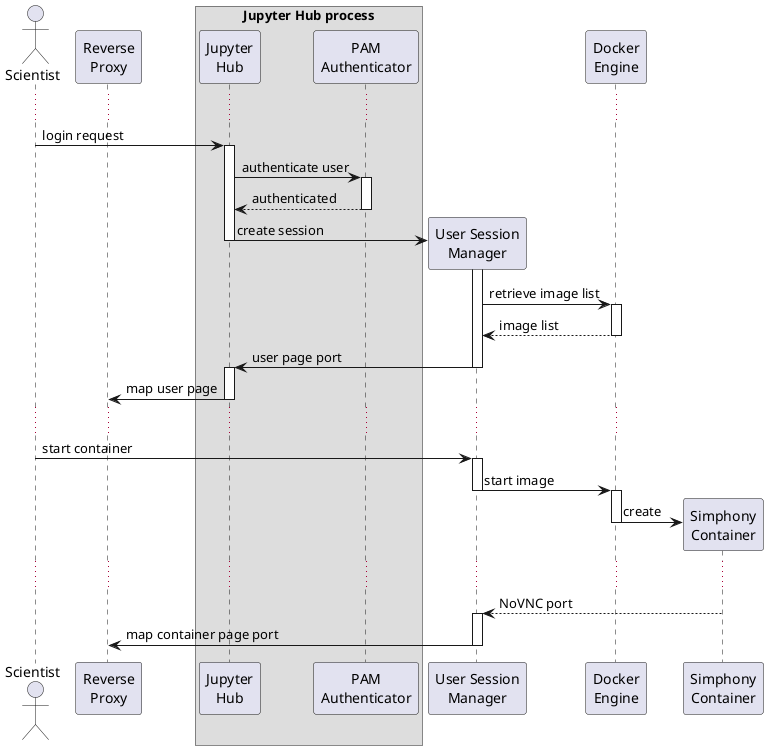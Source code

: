 @startuml

actor Scientist
participant "Reverse\nProxy" as Proxy
box "Jupyter Hub process"
participant "Jupyter\nHub" as Hub
participant "PAM\nAuthenticator" as Authenticator
end box
participant "User Session\nManager" as UserManager
participant "Docker\nEngine" as Docker
participant "Simphony\nContainer" as Container

...

Scientist -> Hub : login request
activate Hub

Hub -> Authenticator: authenticate user
activate Authenticator

Authenticator --> Hub: authenticated
deactivate Authenticator

create UserManager
Hub -> UserManager: create session
deactivate Hub

activate UserManager
UserManager -> Docker: retrieve image list

activate Docker
Docker --> UserManager: image list
deactivate Docker

UserManager -> Hub: user page port
deactivate UserManager

activate Hub
Hub -> Proxy : map user page
deactivate Hub

...

Scientist -> UserManager : start container
activate UserManager

UserManager -> Docker: start image
deactivate UserManager
activate Docker

create Container
Docker -> Container : create
deactivate Docker

...

Container --> UserManager : NoVNC port
activate UserManager
UserManager -> Proxy: map container page port
deactivate UserManager

@enduml
